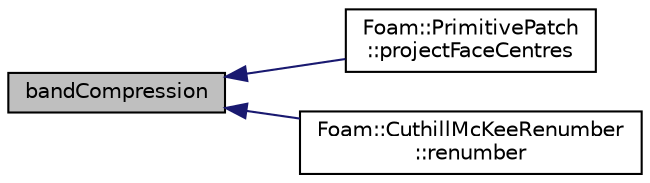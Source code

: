 digraph "bandCompression"
{
  bgcolor="transparent";
  edge [fontname="Helvetica",fontsize="10",labelfontname="Helvetica",labelfontsize="10"];
  node [fontname="Helvetica",fontsize="10",shape=record];
  rankdir="LR";
  Node1 [label="bandCompression",height=0.2,width=0.4,color="black", fillcolor="grey75", style="filled", fontcolor="black"];
  Node1 -> Node2 [dir="back",color="midnightblue",fontsize="10",style="solid",fontname="Helvetica"];
  Node2 [label="Foam::PrimitivePatch\l::projectFaceCentres",height=0.2,width=0.4,color="black",URL="$a01976.html#a5e3e4627998339f72601df5ab328e707"];
  Node1 -> Node3 [dir="back",color="midnightblue",fontsize="10",style="solid",fontname="Helvetica"];
  Node3 [label="Foam::CuthillMcKeeRenumber\l::renumber",height=0.2,width=0.4,color="black",URL="$a00451.html#a8c8c314aed6bcca51f2e7ae9a90f1b82",tooltip="Return the order in which cells need to be visited, i.e. "];
}
